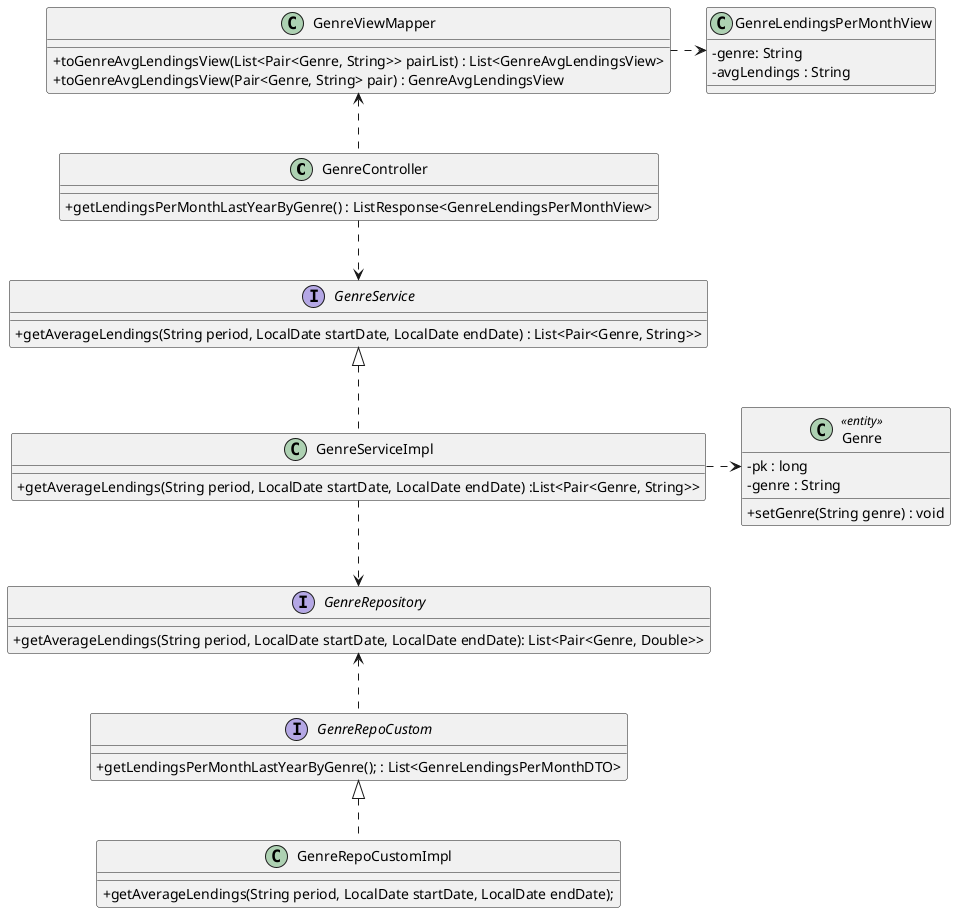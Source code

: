 @startuml

'hide circle
skinparam classAttributeIconSize 0

class GenreController {
    + getLendingsPerMonthLastYearByGenre() : ListResponse<GenreLendingsPerMonthView>
}

interface GenreRepoCustom {
    + getLendingsPerMonthLastYearByGenre(); : List<GenreLendingsPerMonthDTO>
}

class GenreRepoCustomImpl implements GenreRepoCustom {
    + getAverageLendings(String period, LocalDate startDate, LocalDate endDate);
}

interface GenreRepository {
    + getAverageLendings(String period, LocalDate startDate, LocalDate endDate): List<Pair<Genre, Double>>
}



interface GenreService {
    + getAverageLendings(String period, LocalDate startDate, LocalDate endDate) : List<Pair<Genre, String>>
}

class GenreServiceImpl implements GenreService{
    + getAverageLendings(String period, LocalDate startDate, LocalDate endDate) :List<Pair<Genre, String>>

}

class Genre <<entity>>{
    - pk : long
    - genre : String
    + setGenre(String genre) : void
}

class GenreViewMapper{
    + toGenreAvgLendingsView(List<Pair<Genre, String>> pairList) : List<GenreAvgLendingsView>
    + toGenreAvgLendingsView(Pair<Genre, String> pair) : GenreAvgLendingsView
}

class GenreLendingsPerMonthView{
    - genre: String
    - avgLendings : String
}

GenreServiceImpl .right.> Genre

GenreController ..> GenreService
GenreServiceImpl .down.> GenreRepository

GenreController .up.> GenreViewMapper
GenreViewMapper .right.> GenreLendingsPerMonthView

GenreRepoCustom .up.> GenreRepository

@enduml